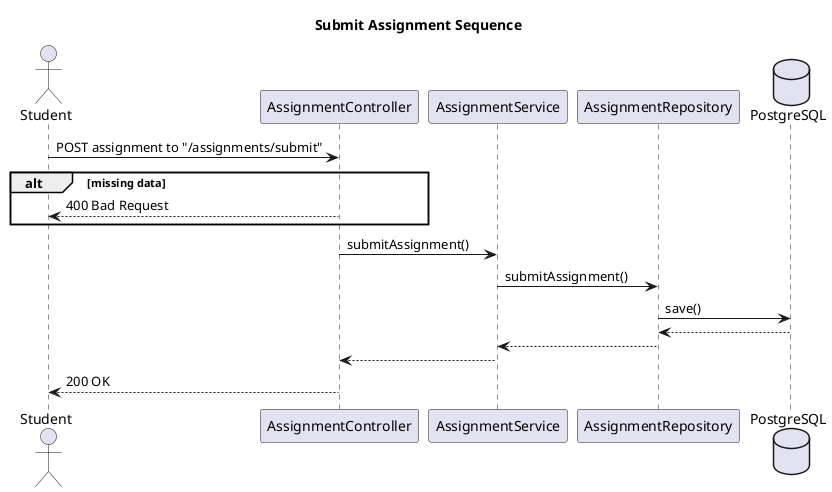 @startuml
title Submit Assignment Sequence
actor Student
participant AssignmentController
participant AssignmentService
participant AssignmentRepository
database PostgreSQL

Student -> AssignmentController: POST assignment to "/assignments/submit"

alt missing data
AssignmentController --> Student: 400 Bad Request
end

AssignmentController -> AssignmentService: submitAssignment()
AssignmentService -> AssignmentRepository: submitAssignment()
AssignmentRepository -> PostgreSQL: save()
PostgreSQL --> AssignmentRepository
AssignmentRepository --> AssignmentService
AssignmentService --> AssignmentController
AssignmentController --> Student: 200 OK
@enduml
